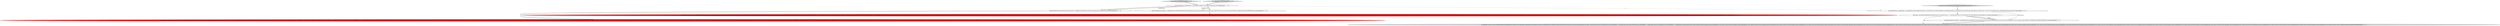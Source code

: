 digraph {
8 [style = filled, label = "Filter filter = new ExpressionDimFilter(StringUtils.format(\"\"%scountryIsoCode\" == countryIsoCode\",FACT_TO_COUNTRY_ON_ISO_CODE_PREFIX),ExprMacroTable.nil()).toFilter()@@@4@@@['0', '0', '1']", fillcolor = white, shape = ellipse image = "AAA0AAABBB3BBB"];
6 [style = filled, label = "JoinFilterPreAnalysisGroup joinFilterPreAnalysisGroup = makeDefaultConfigPreAnalysisGroup(null,joinableClauses,VirtualColumns.EMPTY)@@@4@@@['0', '1', '0']", fillcolor = white, shape = ellipse image = "AAA0AAABBB2BBB"];
3 [style = filled, label = "test_makeCursors_factToCountryLeft['1', '0', '0']", fillcolor = lightgray, shape = diamond image = "AAA0AAABBB1BBB"];
5 [style = filled, label = "test_makeCursors_factToCountryLeft['0', '1', '0']", fillcolor = lightgray, shape = diamond image = "AAA0AAABBB2BBB"];
0 [style = filled, label = "List<JoinableClause> joinableClauses = ImmutableList.of(factToCountryOnIsoCode(JoinType.LEFT))@@@3@@@['1', '1', '0']", fillcolor = white, shape = ellipse image = "AAA0AAABBB1BBB"];
4 [style = filled, label = "JoinTestHelper.verifyCursors(new HashJoinSegmentStorageAdapter(factSegment.asStorageAdapter(),joinableClauses,joinFilterPreAnalysisGroup).makeCursors(null,Intervals.ETERNITY,VirtualColumns.EMPTY,Granularities.ALL,false,null),ImmutableList.of(\"page\",\"countryIsoCode\",FACT_TO_COUNTRY_ON_ISO_CODE_PREFIX + \"countryIsoCode\",FACT_TO_COUNTRY_ON_ISO_CODE_PREFIX + \"countryName\",FACT_TO_COUNTRY_ON_ISO_CODE_PREFIX + \"countryNumber\"),ImmutableList.of(new Object((((edu.fdu.CPPDG.tinypdg.pe.ExpressionInfo@8aa3c5,new Object((((edu.fdu.CPPDG.tinypdg.pe.ExpressionInfo@8aa3cd,new Object((((edu.fdu.CPPDG.tinypdg.pe.ExpressionInfo@8aa3d5,new Object((((edu.fdu.CPPDG.tinypdg.pe.ExpressionInfo@8aa3dd,new Object((((edu.fdu.CPPDG.tinypdg.pe.ExpressionInfo@8aa3e5,new Object((((edu.fdu.CPPDG.tinypdg.pe.ExpressionInfo@8aa3ed,new Object((((edu.fdu.CPPDG.tinypdg.pe.ExpressionInfo@8aa3f5,new Object((((edu.fdu.CPPDG.tinypdg.pe.ExpressionInfo@8aa3fd,new Object((((edu.fdu.CPPDG.tinypdg.pe.ExpressionInfo@8aa405,new Object((((edu.fdu.CPPDG.tinypdg.pe.ExpressionInfo@8aa40d,new Object((((edu.fdu.CPPDG.tinypdg.pe.ExpressionInfo@8aa415,new Object((((edu.fdu.CPPDG.tinypdg.pe.ExpressionInfo@8aa41d,new Object((((edu.fdu.CPPDG.tinypdg.pe.ExpressionInfo@8aa425,new Object((((edu.fdu.CPPDG.tinypdg.pe.ExpressionInfo@8aa42d,new Object((((edu.fdu.CPPDG.tinypdg.pe.ExpressionInfo@8aa435,new Object((((edu.fdu.CPPDG.tinypdg.pe.ExpressionInfo@8aa43d,new Object((((edu.fdu.CPPDG.tinypdg.pe.ExpressionInfo@8aa445,new Object((((edu.fdu.CPPDG.tinypdg.pe.ExpressionInfo@8aa44d,new Object((((edu.fdu.CPPDG.tinypdg.pe.ExpressionInfo@8aa455,new Object((((edu.fdu.CPPDG.tinypdg.pe.ExpressionInfo@8aa45d,new Object((((edu.fdu.CPPDG.tinypdg.pe.ExpressionInfo@8aa465,new Object((((edu.fdu.CPPDG.tinypdg.pe.ExpressionInfo@8aa46d,new Object((((edu.fdu.CPPDG.tinypdg.pe.ExpressionInfo@8aa475,new Object((((edu.fdu.CPPDG.tinypdg.pe.ExpressionInfo@8aa47d,new Object((((edu.fdu.CPPDG.tinypdg.pe.ExpressionInfo@8aa485,new Object((((edu.fdu.CPPDG.tinypdg.pe.ExpressionInfo@8aa48d,new Object((((edu.fdu.CPPDG.tinypdg.pe.ExpressionInfo@8aa495,new Object((((edu.fdu.CPPDG.tinypdg.pe.ExpressionInfo@8aa49d,new Object((((edu.fdu.CPPDG.tinypdg.pe.ExpressionInfo@8aa4a5))@@@5@@@['0', '1', '0']", fillcolor = red, shape = ellipse image = "AAA1AAABBB2BBB"];
10 [style = filled, label = "test_makeCursors_factToCountryInnerWithFilterInsteadOfRealJoinCondition['0', '0', '1']", fillcolor = lightgray, shape = diamond image = "AAA0AAABBB3BBB"];
9 [style = filled, label = "JoinTestHelper.verifyCursors(new HashJoinSegmentStorageAdapter(factSegment.asStorageAdapter(),joinableClauses,preAnalysis).makeCursors(filter,Intervals.ETERNITY,VirtualColumns.EMPTY,Granularities.ALL,false,null),ImmutableList.of(\"page\",\"countryIsoCode\",FACT_TO_COUNTRY_ON_ISO_CODE_PREFIX + \"countryIsoCode\",FACT_TO_COUNTRY_ON_ISO_CODE_PREFIX + \"countryName\",FACT_TO_COUNTRY_ON_ISO_CODE_PREFIX + \"countryNumber\"),ImmutableList.of(new Object((((edu.fdu.CPPDG.tinypdg.pe.ExpressionInfo@8aa51b,new Object((((edu.fdu.CPPDG.tinypdg.pe.ExpressionInfo@8aa523,new Object((((edu.fdu.CPPDG.tinypdg.pe.ExpressionInfo@8aa52b,new Object((((edu.fdu.CPPDG.tinypdg.pe.ExpressionInfo@8aa533,new Object((((edu.fdu.CPPDG.tinypdg.pe.ExpressionInfo@8aa53b,new Object((((edu.fdu.CPPDG.tinypdg.pe.ExpressionInfo@8aa543,new Object((((edu.fdu.CPPDG.tinypdg.pe.ExpressionInfo@8aa54b,new Object((((edu.fdu.CPPDG.tinypdg.pe.ExpressionInfo@8aa553,new Object((((edu.fdu.CPPDG.tinypdg.pe.ExpressionInfo@8aa55b,new Object((((edu.fdu.CPPDG.tinypdg.pe.ExpressionInfo@8aa563,new Object((((edu.fdu.CPPDG.tinypdg.pe.ExpressionInfo@8aa56b,new Object((((edu.fdu.CPPDG.tinypdg.pe.ExpressionInfo@8aa573,new Object((((edu.fdu.CPPDG.tinypdg.pe.ExpressionInfo@8aa57b,new Object((((edu.fdu.CPPDG.tinypdg.pe.ExpressionInfo@8aa583,new Object((((edu.fdu.CPPDG.tinypdg.pe.ExpressionInfo@8aa58b,new Object((((edu.fdu.CPPDG.tinypdg.pe.ExpressionInfo@8aa593,new Object((((edu.fdu.CPPDG.tinypdg.pe.ExpressionInfo@8aa59b,new Object((((edu.fdu.CPPDG.tinypdg.pe.ExpressionInfo@8aa5a3,new Object((((edu.fdu.CPPDG.tinypdg.pe.ExpressionInfo@8aa5ab,new Object((((edu.fdu.CPPDG.tinypdg.pe.ExpressionInfo@8aa5b3,new Object((((edu.fdu.CPPDG.tinypdg.pe.ExpressionInfo@8aa5bb,new Object((((edu.fdu.CPPDG.tinypdg.pe.ExpressionInfo@8aa5c3,new Object((((edu.fdu.CPPDG.tinypdg.pe.ExpressionInfo@8aa5cb))@@@6@@@['0', '0', '1']", fillcolor = lightgray, shape = ellipse image = "AAA0AAABBB3BBB"];
7 [style = filled, label = "List<JoinableClause> joinableClauses = ImmutableList.of(new JoinableClause(FACT_TO_COUNTRY_ON_ISO_CODE_PREFIX,new IndexedTableJoinable(countriesTable),JoinType.INNER,JoinConditionAnalysis.forExpression(\"1\",FACT_TO_COUNTRY_ON_ISO_CODE_PREFIX,ExprMacroTable.nil())))@@@3@@@['0', '0', '1']", fillcolor = white, shape = ellipse image = "AAA0AAABBB3BBB"];
1 [style = filled, label = "JoinFilterPreAnalysis preAnalysis = JoinFilterAnalyzer.computeJoinFilterPreAnalysis(JoinableClauses.fromList(joinableClauses),VirtualColumns.EMPTY,null,true,true,true,QueryContexts.DEFAULT_ENABLE_JOIN_FILTER_REWRITE_MAX_SIZE)@@@4@@@['1', '0', '0']", fillcolor = white, shape = ellipse image = "AAA0AAABBB1BBB"];
11 [style = filled, label = "JoinFilterPreAnalysis preAnalysis = JoinFilterAnalyzer.computeJoinFilterPreAnalysis(JoinableClauses.fromList(joinableClauses),VirtualColumns.EMPTY,filter,true,true,true,QueryContexts.DEFAULT_ENABLE_JOIN_FILTER_REWRITE_MAX_SIZE)@@@5@@@['0', '0', '1']", fillcolor = white, shape = ellipse image = "AAA0AAABBB3BBB"];
2 [style = filled, label = "JoinTestHelper.verifyCursors(new HashJoinSegmentStorageAdapter(factSegment.asStorageAdapter(),joinableClauses,preAnalysis).makeCursors(null,Intervals.ETERNITY,VirtualColumns.EMPTY,Granularities.ALL,false,null),ImmutableList.of(\"page\",\"countryIsoCode\",FACT_TO_COUNTRY_ON_ISO_CODE_PREFIX + \"countryIsoCode\",FACT_TO_COUNTRY_ON_ISO_CODE_PREFIX + \"countryName\",FACT_TO_COUNTRY_ON_ISO_CODE_PREFIX + \"countryNumber\"),ImmutableList.of(new Object((((edu.fdu.CPPDG.tinypdg.pe.ExpressionInfo@8aa295,new Object((((edu.fdu.CPPDG.tinypdg.pe.ExpressionInfo@8aa29d,new Object((((edu.fdu.CPPDG.tinypdg.pe.ExpressionInfo@8aa2a5,new Object((((edu.fdu.CPPDG.tinypdg.pe.ExpressionInfo@8aa2ad,new Object((((edu.fdu.CPPDG.tinypdg.pe.ExpressionInfo@8aa2b5,new Object((((edu.fdu.CPPDG.tinypdg.pe.ExpressionInfo@8aa2bd,new Object((((edu.fdu.CPPDG.tinypdg.pe.ExpressionInfo@8aa2c5,new Object((((edu.fdu.CPPDG.tinypdg.pe.ExpressionInfo@8aa2cd,new Object((((edu.fdu.CPPDG.tinypdg.pe.ExpressionInfo@8aa2d5,new Object((((edu.fdu.CPPDG.tinypdg.pe.ExpressionInfo@8aa2dd,new Object((((edu.fdu.CPPDG.tinypdg.pe.ExpressionInfo@8aa2e5,new Object((((edu.fdu.CPPDG.tinypdg.pe.ExpressionInfo@8aa2ed,new Object((((edu.fdu.CPPDG.tinypdg.pe.ExpressionInfo@8aa2f5,new Object((((edu.fdu.CPPDG.tinypdg.pe.ExpressionInfo@8aa2fd,new Object((((edu.fdu.CPPDG.tinypdg.pe.ExpressionInfo@8aa305,new Object((((edu.fdu.CPPDG.tinypdg.pe.ExpressionInfo@8aa30d,new Object((((edu.fdu.CPPDG.tinypdg.pe.ExpressionInfo@8aa315,new Object((((edu.fdu.CPPDG.tinypdg.pe.ExpressionInfo@8aa31d,new Object((((edu.fdu.CPPDG.tinypdg.pe.ExpressionInfo@8aa325,new Object((((edu.fdu.CPPDG.tinypdg.pe.ExpressionInfo@8aa32d,new Object((((edu.fdu.CPPDG.tinypdg.pe.ExpressionInfo@8aa335,new Object((((edu.fdu.CPPDG.tinypdg.pe.ExpressionInfo@8aa33d,new Object((((edu.fdu.CPPDG.tinypdg.pe.ExpressionInfo@8aa345,new Object((((edu.fdu.CPPDG.tinypdg.pe.ExpressionInfo@8aa34d,new Object((((edu.fdu.CPPDG.tinypdg.pe.ExpressionInfo@8aa355,new Object((((edu.fdu.CPPDG.tinypdg.pe.ExpressionInfo@8aa35d,new Object((((edu.fdu.CPPDG.tinypdg.pe.ExpressionInfo@8aa365,new Object((((edu.fdu.CPPDG.tinypdg.pe.ExpressionInfo@8aa36d,new Object((((edu.fdu.CPPDG.tinypdg.pe.ExpressionInfo@8aa375))@@@5@@@['1', '0', '0']", fillcolor = red, shape = ellipse image = "AAA1AAABBB1BBB"];
7->11 [style = solid, label="joinableClauses"];
6->4 [style = bold, label=""];
0->6 [style = solid, label="joinableClauses"];
1->2 [style = bold, label=""];
0->1 [style = solid, label="joinableClauses"];
5->0 [style = bold, label=""];
0->7 [style = dashed, label="0"];
7->8 [style = bold, label=""];
8->11 [style = bold, label=""];
0->6 [style = bold, label=""];
11->9 [style = bold, label=""];
0->1 [style = bold, label=""];
8->11 [style = solid, label="filter"];
10->7 [style = bold, label=""];
8->9 [style = solid, label="filter"];
3->0 [style = bold, label=""];
2->4 [style = dashed, label="0"];
}
